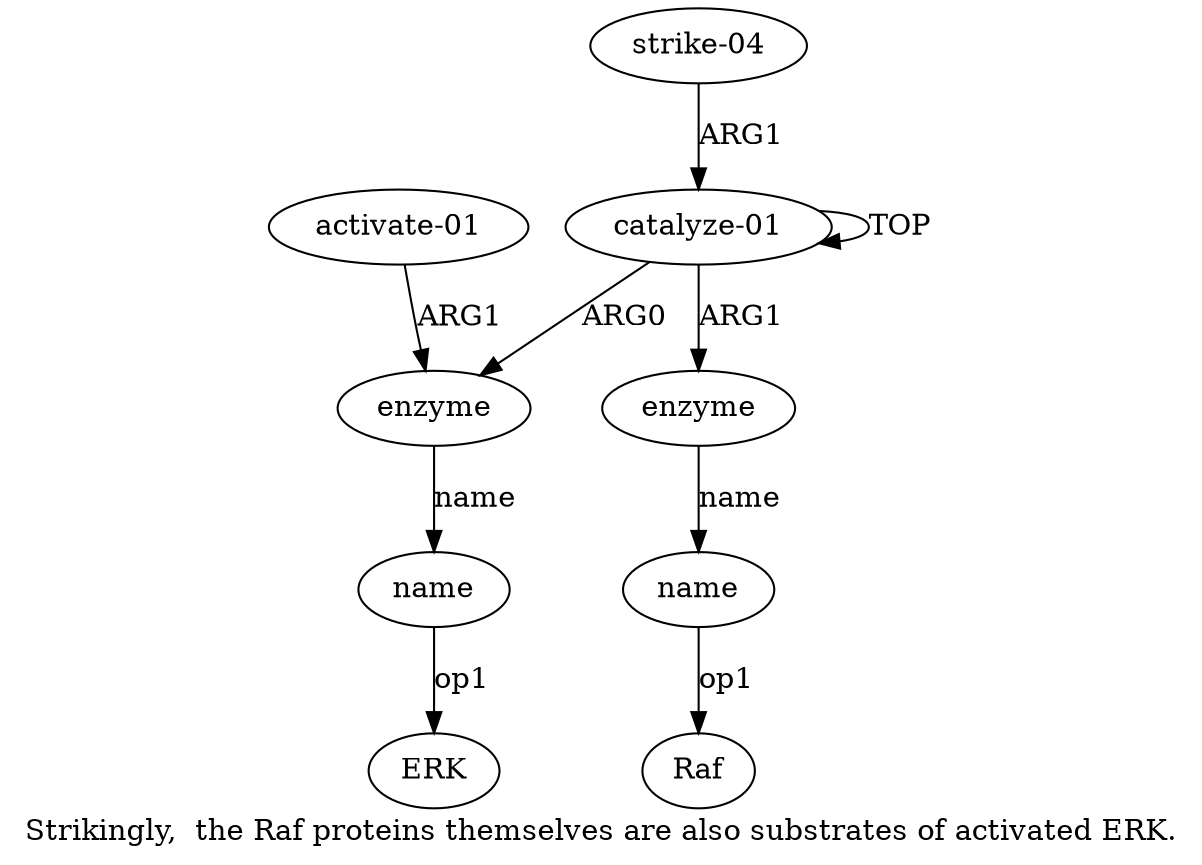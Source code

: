 digraph  {
	graph [label="Strikingly,  the Raf proteins themselves are also substrates of activated ERK."];
	node [label="\N"];
	"a5 Raf"	 [color=black,
		gold_ind=-1,
		gold_label=Raf,
		label=Raf,
		test_ind=-1,
		test_label=Raf];
	a1	 [color=black,
		gold_ind=1,
		gold_label=enzyme,
		label=enzyme,
		test_ind=1,
		test_label=enzyme];
	a2	 [color=black,
		gold_ind=2,
		gold_label=name,
		label=name,
		test_ind=2,
		test_label=name];
	a1 -> a2 [key=0,
	color=black,
	gold_label=name,
	label=name,
	test_label=name];
a0 [color=black,
	gold_ind=0,
	gold_label="catalyze-01",
	label="catalyze-01",
	test_ind=0,
	test_label="catalyze-01"];
a0 -> a1 [key=0,
color=black,
gold_label=ARG0,
label=ARG0,
test_label=ARG0];
a0 -> a0 [key=0,
color=black,
gold_label=TOP,
label=TOP,
test_label=TOP];
a4 [color=black,
gold_ind=4,
gold_label=enzyme,
label=enzyme,
test_ind=4,
test_label=enzyme];
a0 -> a4 [key=0,
color=black,
gold_label=ARG1,
label=ARG1,
test_label=ARG1];
a3 [color=black,
gold_ind=3,
gold_label="activate-01",
label="activate-01",
test_ind=3,
test_label="activate-01"];
a3 -> a1 [key=0,
color=black,
gold_label=ARG1,
label=ARG1,
test_label=ARG1];
"a2 ERK" [color=black,
gold_ind=-1,
gold_label=ERK,
label=ERK,
test_ind=-1,
test_label=ERK];
a2 -> "a2 ERK" [key=0,
color=black,
gold_label=op1,
label=op1,
test_label=op1];
a5 [color=black,
gold_ind=5,
gold_label=name,
label=name,
test_ind=5,
test_label=name];
a5 -> "a5 Raf" [key=0,
color=black,
gold_label=op1,
label=op1,
test_label=op1];
a4 -> a5 [key=0,
color=black,
gold_label=name,
label=name,
test_label=name];
a6 [color=black,
gold_ind=6,
gold_label="strike-04",
label="strike-04",
test_ind=6,
test_label="strike-04"];
a6 -> a0 [key=0,
color=black,
gold_label=ARG1,
label=ARG1,
test_label=ARG1];
}
